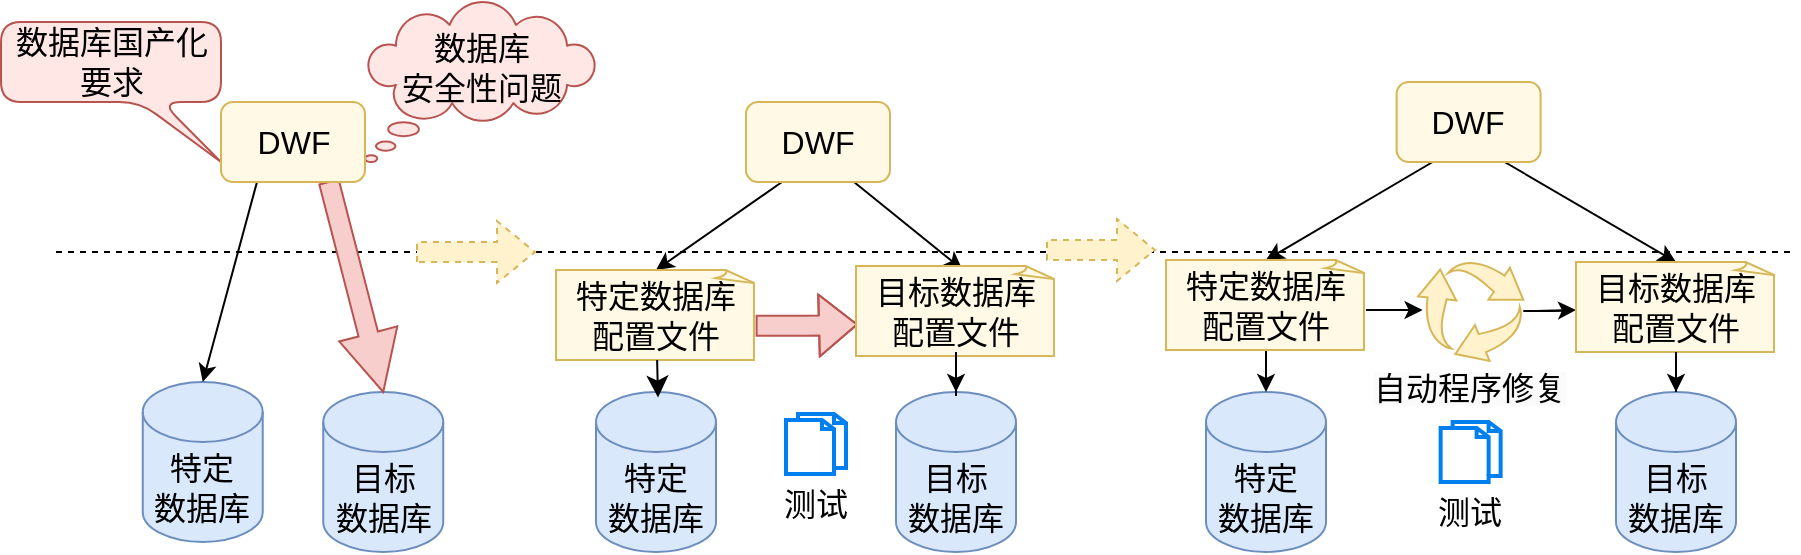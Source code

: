 <mxfile version="24.7.16">
  <diagram name="第 1 页" id="Z13YXTeYMu5rHQkVds1D">
    <mxGraphModel dx="867" dy="493" grid="1" gridSize="10" guides="1" tooltips="1" connect="1" arrows="1" fold="1" page="1" pageScale="1" pageWidth="1169" pageHeight="827" math="0" shadow="0">
      <root>
        <mxCell id="0" />
        <mxCell id="1" parent="0" />
        <mxCell id="j5bSOG_ibHAwk6ScXbE1-1" value="" style="endArrow=none;dashed=1;html=1;rounded=0;" parent="1" edge="1">
          <mxGeometry width="50" height="50" relative="1" as="geometry">
            <mxPoint x="100" y="350" as="sourcePoint" />
            <mxPoint x="970" y="350" as="targetPoint" />
          </mxGeometry>
        </mxCell>
        <mxCell id="j5bSOG_ibHAwk6ScXbE1-3" value="特定&lt;div&gt;数据库&lt;/div&gt;" style="shape=cylinder3;whiteSpace=wrap;html=1;boundedLbl=1;backgroundOutline=1;size=15;fontSize=16;fillColor=#dae8fc;strokeColor=#6c8ebf;" parent="1" vertex="1">
          <mxGeometry x="143.37" y="415" width="60" height="80" as="geometry" />
        </mxCell>
        <mxCell id="j5bSOG_ibHAwk6ScXbE1-5" style="rounded=0;orthogonalLoop=1;jettySize=auto;html=1;entryX=0.5;entryY=0;entryDx=0;entryDy=0;entryPerimeter=0;exitX=0.25;exitY=1;exitDx=0;exitDy=0;" parent="1" source="j5bSOG_ibHAwk6ScXbE1-71" target="j5bSOG_ibHAwk6ScXbE1-3" edge="1">
          <mxGeometry relative="1" as="geometry">
            <mxPoint x="197.852" y="316.115" as="sourcePoint" />
          </mxGeometry>
        </mxCell>
        <mxCell id="j5bSOG_ibHAwk6ScXbE1-11" value="数据库&lt;div&gt;安全性问题&lt;/div&gt;" style="whiteSpace=wrap;html=1;shape=mxgraph.basic.cloud_callout;fontSize=16;spacingBottom=14;fillColor=#FFE7E5;strokeColor=#b85450;" parent="1" vertex="1">
          <mxGeometry x="254.5" y="225" width="115.5" height="80" as="geometry" />
        </mxCell>
        <mxCell id="j5bSOG_ibHAwk6ScXbE1-20" value="&lt;div&gt;目标&lt;/div&gt;&lt;div&gt;数据库&lt;/div&gt;" style="shape=cylinder3;whiteSpace=wrap;html=1;boundedLbl=1;backgroundOutline=1;size=15;fontSize=16;fillColor=#dae8fc;strokeColor=#6c8ebf;" parent="1" vertex="1">
          <mxGeometry x="233.62" y="420" width="60" height="80" as="geometry" />
        </mxCell>
        <mxCell id="j5bSOG_ibHAwk6ScXbE1-21" style="rounded=0;orthogonalLoop=1;jettySize=auto;html=1;entryX=0.5;entryY=0;entryDx=0;entryDy=0;entryPerimeter=0;exitX=0.75;exitY=1;exitDx=0;exitDy=0;fillColor=#f8cecc;strokeColor=#b85450;strokeWidth=1;shape=arrow;" parent="1" source="j5bSOG_ibHAwk6ScXbE1-71" target="j5bSOG_ibHAwk6ScXbE1-20" edge="1">
          <mxGeometry relative="1" as="geometry">
            <mxPoint x="242.148" y="316.115" as="sourcePoint" />
          </mxGeometry>
        </mxCell>
        <mxCell id="j5bSOG_ibHAwk6ScXbE1-31" style="rounded=0;orthogonalLoop=1;jettySize=auto;html=1;entryX=0.5;entryY=0;entryDx=0;entryDy=0;exitX=0.25;exitY=1;exitDx=0;exitDy=0;entryPerimeter=0;" parent="1" source="j5bSOG_ibHAwk6ScXbE1-72" target="T76s8S3stWJVJvlVN7Cr-1" edge="1">
          <mxGeometry relative="1" as="geometry">
            <mxPoint x="437.261" y="315.888" as="sourcePoint" />
            <mxPoint x="395" y="364" as="targetPoint" />
          </mxGeometry>
        </mxCell>
        <mxCell id="j5bSOG_ibHAwk6ScXbE1-32" style="rounded=0;orthogonalLoop=1;jettySize=auto;html=1;exitX=0.75;exitY=1;exitDx=0;exitDy=0;entryX=0.532;entryY=0.04;entryDx=0;entryDy=0;entryPerimeter=0;" parent="1" source="j5bSOG_ibHAwk6ScXbE1-72" target="T76s8S3stWJVJvlVN7Cr-4" edge="1">
          <mxGeometry relative="1" as="geometry">
            <mxPoint x="480.269" y="316.784" as="sourcePoint" />
            <mxPoint x="516.081" y="364" as="targetPoint" />
          </mxGeometry>
        </mxCell>
        <mxCell id="j5bSOG_ibHAwk6ScXbE1-23" value="特定&lt;div&gt;数据库&lt;/div&gt;" style="shape=cylinder3;whiteSpace=wrap;html=1;boundedLbl=1;backgroundOutline=1;size=15;fontSize=16;fillColor=#dae8fc;strokeColor=#6c8ebf;" parent="1" vertex="1">
          <mxGeometry x="370" y="420" width="60" height="80" as="geometry" />
        </mxCell>
        <mxCell id="j5bSOG_ibHAwk6ScXbE1-24" value="&lt;div&gt;目标&lt;/div&gt;&lt;div&gt;数据库&lt;/div&gt;" style="shape=cylinder3;whiteSpace=wrap;html=1;boundedLbl=1;backgroundOutline=1;size=15;fontSize=16;fillColor=#dae8fc;strokeColor=#6c8ebf;" parent="1" vertex="1">
          <mxGeometry x="520" y="420" width="60" height="80" as="geometry" />
        </mxCell>
        <mxCell id="j5bSOG_ibHAwk6ScXbE1-33" style="edgeStyle=orthogonalEdgeStyle;rounded=0;orthogonalLoop=1;jettySize=auto;html=1;entryX=0.01;entryY=0.65;entryDx=0;entryDy=0;fillColor=#f8cecc;strokeColor=#b85450;strokeWidth=1;shape=flexArrow;entryPerimeter=0;exitX=0.998;exitY=0.62;exitDx=0;exitDy=0;exitPerimeter=0;" parent="1" source="T76s8S3stWJVJvlVN7Cr-1" target="T76s8S3stWJVJvlVN7Cr-4" edge="1">
          <mxGeometry relative="1" as="geometry">
            <mxPoint x="445" y="387" as="sourcePoint" />
            <mxPoint x="485" y="389" as="targetPoint" />
          </mxGeometry>
        </mxCell>
        <mxCell id="j5bSOG_ibHAwk6ScXbE1-41" value="&lt;span style=&quot;font-size: 16px;&quot;&gt;数据库国产化&lt;/span&gt;&lt;div&gt;&lt;span style=&quot;font-size: 16px;&quot;&gt;要求&lt;/span&gt;&lt;/div&gt;" style="shape=callout;whiteSpace=wrap;html=1;perimeter=calloutPerimeter;position2=1;size=30;position=0.63;rounded=1;fillColor=#FFE7E5;strokeColor=#b85450;base=11;" parent="1" vertex="1">
          <mxGeometry x="72.5" y="235" width="110" height="70" as="geometry" />
        </mxCell>
        <mxCell id="j5bSOG_ibHAwk6ScXbE1-54" style="rounded=0;orthogonalLoop=1;jettySize=auto;html=1;entryX=0.5;entryY=0;entryDx=0;entryDy=0;exitX=0.25;exitY=1;exitDx=0;exitDy=0;entryPerimeter=0;" parent="1" source="j5bSOG_ibHAwk6ScXbE1-74" target="T76s8S3stWJVJvlVN7Cr-2" edge="1">
          <mxGeometry relative="1" as="geometry">
            <mxPoint x="774.654" y="302.152" as="sourcePoint" />
            <mxPoint x="705" y="354" as="targetPoint" />
          </mxGeometry>
        </mxCell>
        <mxCell id="j5bSOG_ibHAwk6ScXbE1-55" style="rounded=0;orthogonalLoop=1;jettySize=auto;html=1;exitX=0.75;exitY=1;exitDx=0;exitDy=0;entryX=0.5;entryY=0;entryDx=0;entryDy=0;entryPerimeter=0;" parent="1" source="j5bSOG_ibHAwk6ScXbE1-74" target="Ha5TpHALYlpWIuPA1dWK-1" edge="1">
          <mxGeometry relative="1" as="geometry">
            <mxPoint x="830.873" y="304.546" as="sourcePoint" />
            <mxPoint x="910" y="354" as="targetPoint" />
          </mxGeometry>
        </mxCell>
        <mxCell id="j5bSOG_ibHAwk6ScXbE1-57" value="特定&lt;div&gt;数据库&lt;/div&gt;" style="shape=cylinder3;whiteSpace=wrap;html=1;boundedLbl=1;backgroundOutline=1;size=15;fontSize=16;fillColor=#dae8fc;strokeColor=#6c8ebf;" parent="1" vertex="1">
          <mxGeometry x="675" y="420" width="60" height="80" as="geometry" />
        </mxCell>
        <mxCell id="j5bSOG_ibHAwk6ScXbE1-58" value="&lt;div&gt;目标&lt;/div&gt;&lt;div&gt;数据库&lt;/div&gt;" style="shape=cylinder3;whiteSpace=wrap;html=1;boundedLbl=1;backgroundOutline=1;size=15;fontSize=16;fillColor=#dae8fc;strokeColor=#6c8ebf;" parent="1" vertex="1">
          <mxGeometry x="880" y="420" width="60" height="80" as="geometry" />
        </mxCell>
        <mxCell id="j5bSOG_ibHAwk6ScXbE1-59" value="" style="edgeStyle=orthogonalEdgeStyle;rounded=0;orthogonalLoop=1;jettySize=auto;html=1;exitX=0.5;exitY=1;exitDx=0;exitDy=0;exitPerimeter=0;" parent="1" source="T76s8S3stWJVJvlVN7Cr-2" target="j5bSOG_ibHAwk6ScXbE1-57" edge="1">
          <mxGeometry relative="1" as="geometry">
            <mxPoint x="705" y="404" as="sourcePoint" />
          </mxGeometry>
        </mxCell>
        <mxCell id="j5bSOG_ibHAwk6ScXbE1-69" style="edgeStyle=orthogonalEdgeStyle;rounded=0;orthogonalLoop=1;jettySize=auto;html=1;entryX=0;entryY=0.5;entryDx=0;entryDy=0;" parent="1" source="j5bSOG_ibHAwk6ScXbE1-66" edge="1">
          <mxGeometry relative="1" as="geometry">
            <mxPoint x="860" y="379" as="targetPoint" />
          </mxGeometry>
        </mxCell>
        <mxCell id="j5bSOG_ibHAwk6ScXbE1-66" value="" style="sketch=0;html=1;aspect=fixed;strokeColor=#d6b656;shadow=0;fillColor=#fff2cc;verticalAlign=top;labelPosition=center;verticalLabelPosition=bottom;shape=mxgraph.gcp2.arrow_cycle" parent="1" vertex="1">
          <mxGeometry x="781.01" y="354.5" width="52.63" height="50" as="geometry" />
        </mxCell>
        <mxCell id="j5bSOG_ibHAwk6ScXbE1-67" value="&#xa;&lt;span style=&quot;color: rgb(0, 0, 0); font-family: Helvetica; font-size: 16px; font-style: normal; font-variant-ligatures: normal; font-variant-caps: normal; font-weight: 400; letter-spacing: normal; orphans: 2; text-align: center; text-indent: 0px; text-transform: none; widows: 2; word-spacing: 0px; -webkit-text-stroke-width: 0px; white-space: normal; background-color: rgb(251, 251, 251); text-decoration-thickness: initial; text-decoration-style: initial; text-decoration-color: initial; display: inline !important; float: none;&quot;&gt;自动程序修复&lt;/span&gt;&#xa;&#xa;" style="text;html=1;align=center;verticalAlign=middle;whiteSpace=wrap;rounded=0;" parent="1" vertex="1">
          <mxGeometry x="755.48" y="400" width="103.68" height="50" as="geometry" />
        </mxCell>
        <mxCell id="j5bSOG_ibHAwk6ScXbE1-68" style="edgeStyle=orthogonalEdgeStyle;rounded=0;orthogonalLoop=1;jettySize=auto;html=1;entryX=0.044;entryY=0.48;entryDx=0;entryDy=0;entryPerimeter=0;" parent="1" target="j5bSOG_ibHAwk6ScXbE1-66" edge="1">
          <mxGeometry relative="1" as="geometry">
            <mxPoint x="755" y="379" as="sourcePoint" />
          </mxGeometry>
        </mxCell>
        <mxCell id="j5bSOG_ibHAwk6ScXbE1-71" value="&lt;span style=&quot;font-size: 16px;&quot;&gt;DWF&lt;/span&gt;" style="rounded=1;whiteSpace=wrap;html=1;fillColor=#FFF9E5;strokeColor=#d6b656;" parent="1" vertex="1">
          <mxGeometry x="182.5" y="275" width="72" height="40" as="geometry" />
        </mxCell>
        <mxCell id="j5bSOG_ibHAwk6ScXbE1-72" value="&lt;span style=&quot;font-size: 16px;&quot;&gt;DWF&lt;/span&gt;" style="rounded=1;whiteSpace=wrap;html=1;fillColor=#FFF9E5;strokeColor=#d6b656;" parent="1" vertex="1">
          <mxGeometry x="445" y="275" width="72" height="40" as="geometry" />
        </mxCell>
        <mxCell id="j5bSOG_ibHAwk6ScXbE1-74" value="&lt;span style=&quot;font-size: 16px;&quot;&gt;DWF&lt;/span&gt;" style="rounded=1;whiteSpace=wrap;html=1;fillColor=#FFF9E5;strokeColor=#d6b656;" parent="1" vertex="1">
          <mxGeometry x="770.32" y="265" width="72" height="40" as="geometry" />
        </mxCell>
        <mxCell id="j5bSOG_ibHAwk6ScXbE1-78" value="" style="group" parent="1" vertex="1" connectable="0">
          <mxGeometry x="777.32" y="425" width="60" height="75" as="geometry" />
        </mxCell>
        <mxCell id="j5bSOG_ibHAwk6ScXbE1-76" value="" style="html=1;verticalLabelPosition=bottom;align=center;labelBackgroundColor=#ffffff;verticalAlign=top;strokeWidth=2;strokeColor=#0080F0;shadow=0;dashed=0;shape=mxgraph.ios7.icons.documents;" parent="j5bSOG_ibHAwk6ScXbE1-78" vertex="1">
          <mxGeometry x="15" y="10" width="30" height="30" as="geometry" />
        </mxCell>
        <mxCell id="j5bSOG_ibHAwk6ScXbE1-77" value="测试" style="text;html=1;align=center;verticalAlign=middle;whiteSpace=wrap;rounded=0;fontSize=16;" parent="j5bSOG_ibHAwk6ScXbE1-78" vertex="1">
          <mxGeometry y="40" width="60" height="30" as="geometry" />
        </mxCell>
        <mxCell id="j5bSOG_ibHAwk6ScXbE1-82" value="" style="group" parent="1" vertex="1" connectable="0">
          <mxGeometry x="450" y="421" width="60" height="75" as="geometry" />
        </mxCell>
        <mxCell id="j5bSOG_ibHAwk6ScXbE1-83" value="" style="html=1;verticalLabelPosition=bottom;align=center;labelBackgroundColor=#ffffff;verticalAlign=top;strokeWidth=2;strokeColor=#0080F0;shadow=0;dashed=0;shape=mxgraph.ios7.icons.documents;" parent="j5bSOG_ibHAwk6ScXbE1-82" vertex="1">
          <mxGeometry x="15" y="10" width="30" height="30" as="geometry" />
        </mxCell>
        <mxCell id="j5bSOG_ibHAwk6ScXbE1-84" value="测试" style="text;html=1;align=center;verticalAlign=middle;whiteSpace=wrap;rounded=0;fontSize=16;" parent="j5bSOG_ibHAwk6ScXbE1-82" vertex="1">
          <mxGeometry y="40" width="60" height="30" as="geometry" />
        </mxCell>
        <mxCell id="j5bSOG_ibHAwk6ScXbE1-85" value="" style="endArrow=classic;html=1;rounded=0;shape=flexArrow;fillColor=#fff2cc;strokeColor=#d6b656;dashed=1;" parent="1" edge="1">
          <mxGeometry width="50" height="50" relative="1" as="geometry">
            <mxPoint x="280" y="350" as="sourcePoint" />
            <mxPoint x="340" y="350" as="targetPoint" />
          </mxGeometry>
        </mxCell>
        <mxCell id="j5bSOG_ibHAwk6ScXbE1-86" value="" style="endArrow=classic;html=1;rounded=0;shape=flexArrow;fillColor=#fff2cc;strokeColor=#d6b656;dashed=1;" parent="1" edge="1">
          <mxGeometry width="50" height="50" relative="1" as="geometry">
            <mxPoint x="595" y="349" as="sourcePoint" />
            <mxPoint x="650" y="349" as="targetPoint" />
          </mxGeometry>
        </mxCell>
        <mxCell id="T76s8S3stWJVJvlVN7Cr-1" value="&lt;span style=&quot;font-size: 16px;&quot;&gt;特定数据库&lt;/span&gt;&lt;div style=&quot;font-size: 16px;&quot;&gt;配置文件&lt;/div&gt;" style="whiteSpace=wrap;html=1;shape=mxgraph.basic.document;strokeColor=#d6b656;align=center;verticalAlign=middle;fontFamily=Helvetica;fontSize=16;fontColor=default;fillColor=#FFF9E5;" parent="1" vertex="1">
          <mxGeometry x="350" y="359" width="100" height="45" as="geometry" />
        </mxCell>
        <mxCell id="T76s8S3stWJVJvlVN7Cr-2" value="&lt;span style=&quot;font-size: 16px;&quot;&gt;特定数据库&lt;/span&gt;&lt;div style=&quot;font-size: 16px;&quot;&gt;配置文件&lt;/div&gt;" style="whiteSpace=wrap;html=1;shape=mxgraph.basic.document;strokeColor=#d6b656;align=center;verticalAlign=middle;fontFamily=Helvetica;fontSize=16;fontColor=default;fillColor=#FFF9E5;" parent="1" vertex="1">
          <mxGeometry x="655" y="354" width="100" height="45" as="geometry" />
        </mxCell>
        <mxCell id="T76s8S3stWJVJvlVN7Cr-3" style="edgeStyle=none;curved=1;rounded=0;orthogonalLoop=1;jettySize=auto;html=1;entryX=0.517;entryY=0.035;entryDx=0;entryDy=0;entryPerimeter=0;fontSize=12;startSize=8;endSize=8;" parent="1" source="T76s8S3stWJVJvlVN7Cr-1" target="j5bSOG_ibHAwk6ScXbE1-23" edge="1">
          <mxGeometry relative="1" as="geometry" />
        </mxCell>
        <mxCell id="T76s8S3stWJVJvlVN7Cr-4" value="目标数据库&lt;div&gt;配置文件&lt;/div&gt;" style="whiteSpace=wrap;html=1;shape=mxgraph.basic.document;strokeColor=#d6b656;align=center;verticalAlign=middle;fontFamily=Helvetica;fontSize=16;fontColor=default;fillColor=#FFF9E5;" parent="1" vertex="1">
          <mxGeometry x="500" y="357" width="100" height="45" as="geometry" />
        </mxCell>
        <mxCell id="Ha5TpHALYlpWIuPA1dWK-1" value="目标数据库&lt;div&gt;配置文件&lt;/div&gt;" style="whiteSpace=wrap;html=1;shape=mxgraph.basic.document;strokeColor=#d6b656;align=center;verticalAlign=middle;fontFamily=Helvetica;fontSize=16;fontColor=default;fillColor=#FFF9E5;" vertex="1" parent="1">
          <mxGeometry x="860" y="355" width="100" height="45" as="geometry" />
        </mxCell>
        <mxCell id="Ha5TpHALYlpWIuPA1dWK-2" style="edgeStyle=orthogonalEdgeStyle;rounded=0;orthogonalLoop=1;jettySize=auto;html=1;entryX=0.5;entryY=0;entryDx=0;entryDy=0;entryPerimeter=0;" edge="1" parent="1" source="Ha5TpHALYlpWIuPA1dWK-1" target="j5bSOG_ibHAwk6ScXbE1-58">
          <mxGeometry relative="1" as="geometry" />
        </mxCell>
        <mxCell id="Ha5TpHALYlpWIuPA1dWK-3" style="edgeStyle=orthogonalEdgeStyle;rounded=0;orthogonalLoop=1;jettySize=auto;html=1;entryX=0.5;entryY=0;entryDx=0;entryDy=0;entryPerimeter=0;" edge="1" parent="1" source="T76s8S3stWJVJvlVN7Cr-4" target="j5bSOG_ibHAwk6ScXbE1-24">
          <mxGeometry relative="1" as="geometry" />
        </mxCell>
      </root>
    </mxGraphModel>
  </diagram>
</mxfile>
